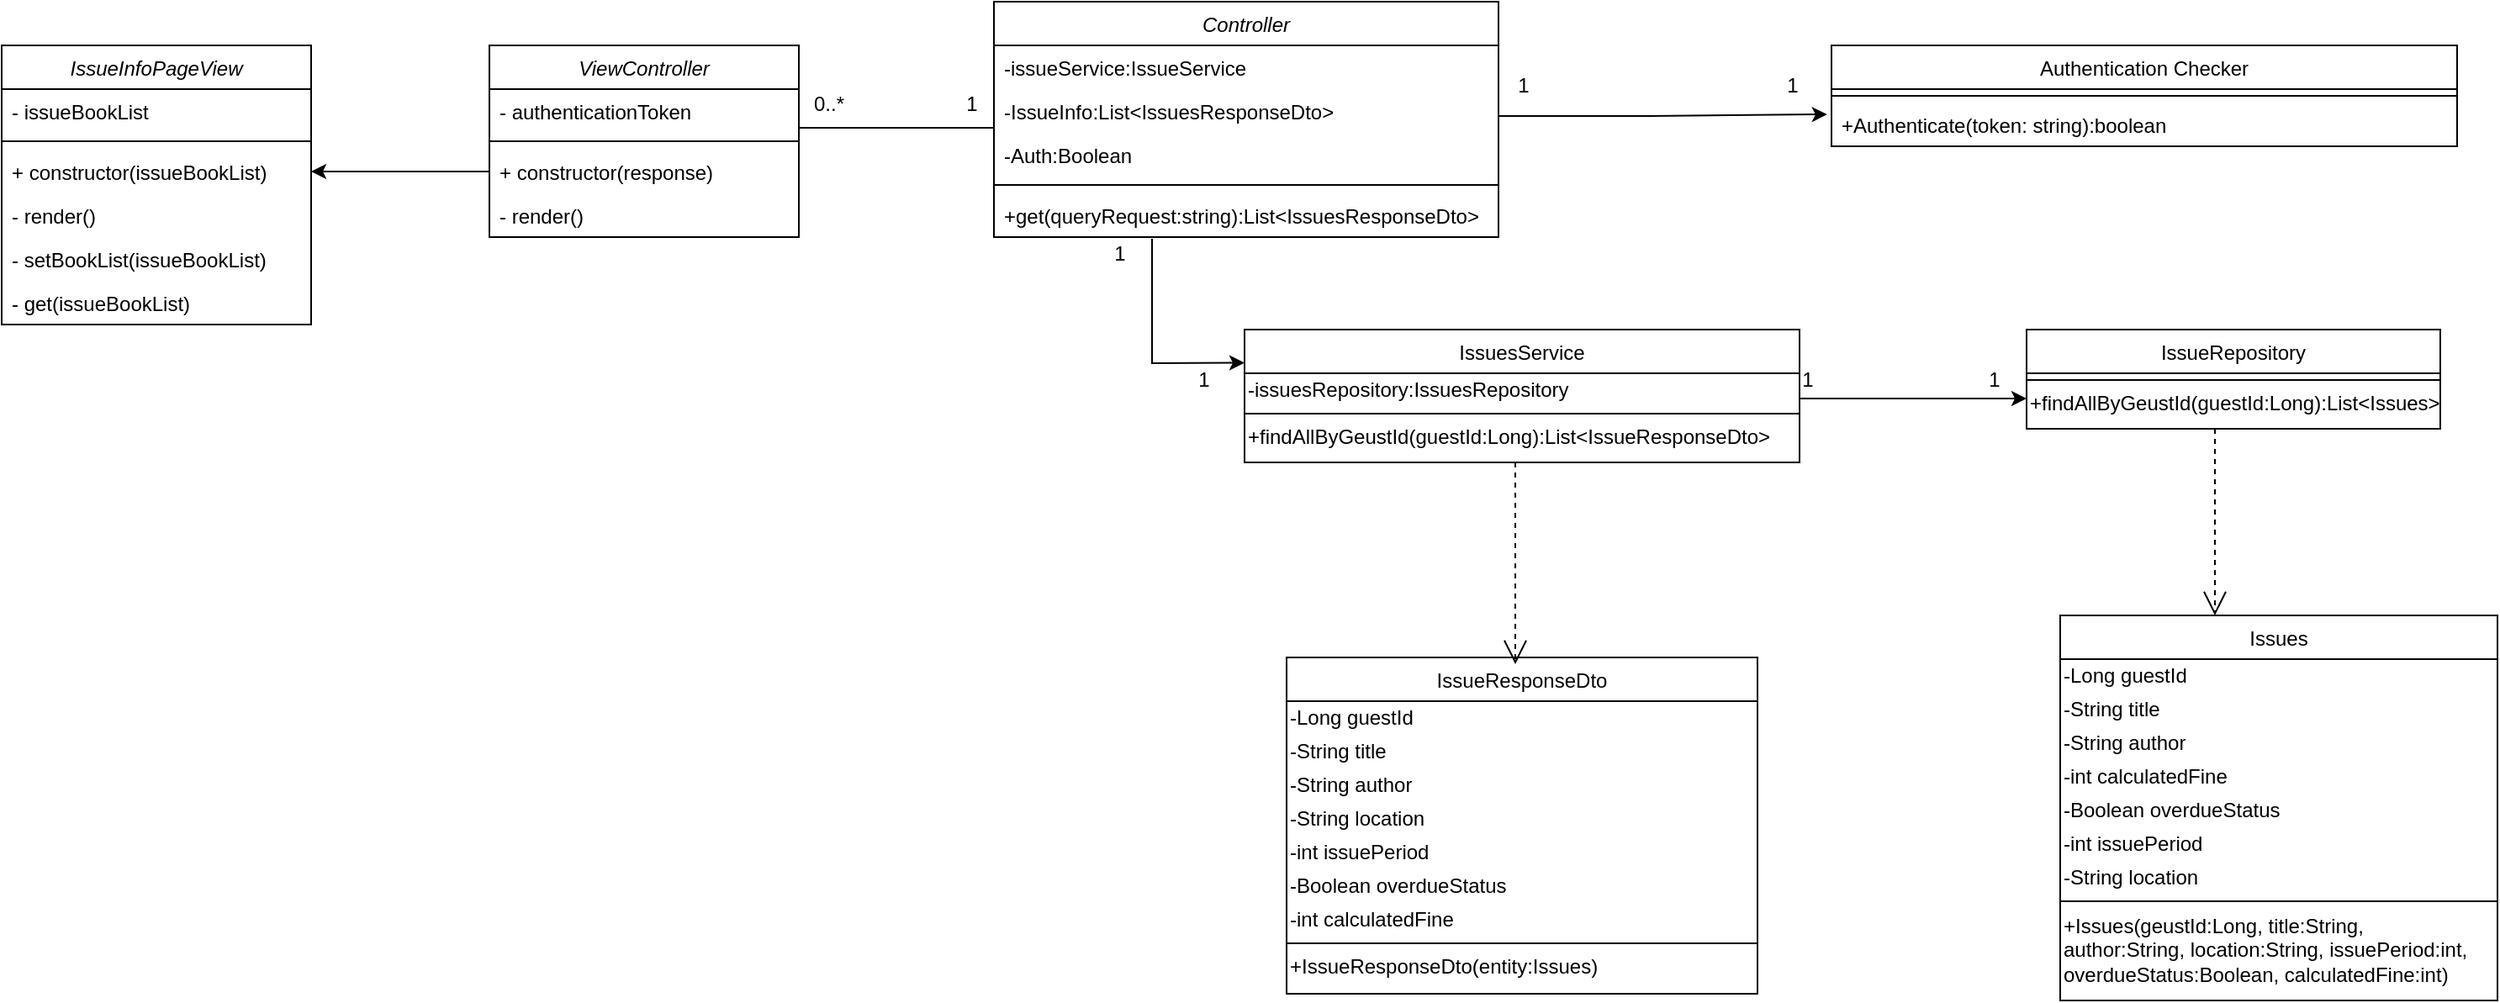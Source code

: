 <mxfile version="14.6.13" type="google"><diagram id="C5RBs43oDa-KdzZeNtuy" name="Page-1"><mxGraphModel dx="3427" dy="614" grid="1" gridSize="10" guides="1" tooltips="1" connect="1" arrows="1" fold="1" page="1" pageScale="1" pageWidth="827" pageHeight="1169" math="0" shadow="0"><root><mxCell id="WIyWlLk6GJQsqaUBKTNV-0"/><mxCell id="WIyWlLk6GJQsqaUBKTNV-1" parent="WIyWlLk6GJQsqaUBKTNV-0"/><mxCell id="1DBxbzMebl6FEYnaQOzT-3" value="Controller" style="swimlane;fontStyle=2;align=center;verticalAlign=top;childLayout=stackLayout;horizontal=1;startSize=26;horizontalStack=0;resizeParent=1;resizeLast=0;collapsible=1;marginBottom=0;rounded=0;shadow=0;strokeWidth=1;" parent="WIyWlLk6GJQsqaUBKTNV-1" vertex="1"><mxGeometry x="-1320" y="50" width="300" height="140" as="geometry"><mxRectangle x="230" y="140" width="160" height="26" as="alternateBounds"/></mxGeometry></mxCell><mxCell id="6YFj8Sn7V4J3rEWGGBN--41" value="-issueService:IssueService&#10;" style="text;align=left;verticalAlign=top;spacingLeft=4;spacingRight=4;overflow=hidden;rotatable=0;points=[[0,0.5],[1,0.5]];portConstraint=eastwest;" parent="1DBxbzMebl6FEYnaQOzT-3" vertex="1"><mxGeometry y="26" width="300" height="26" as="geometry"/></mxCell><mxCell id="1DBxbzMebl6FEYnaQOzT-4" value="-IssueInfo:List&lt;IssuesResponseDto&gt;&#10;" style="text;align=left;verticalAlign=top;spacingLeft=4;spacingRight=4;overflow=hidden;rotatable=0;points=[[0,0.5],[1,0.5]];portConstraint=eastwest;" parent="1DBxbzMebl6FEYnaQOzT-3" vertex="1"><mxGeometry y="52" width="300" height="26" as="geometry"/></mxCell><mxCell id="50R5PHZsZse6avCKkarc-0" value="-Auth:Boolean&#10;" style="text;align=left;verticalAlign=top;spacingLeft=4;spacingRight=4;overflow=hidden;rotatable=0;points=[[0,0.5],[1,0.5]];portConstraint=eastwest;" parent="1DBxbzMebl6FEYnaQOzT-3" vertex="1"><mxGeometry y="78" width="300" height="26" as="geometry"/></mxCell><mxCell id="1DBxbzMebl6FEYnaQOzT-6" value="" style="line;html=1;strokeWidth=1;align=left;verticalAlign=middle;spacingTop=-1;spacingLeft=3;spacingRight=3;rotatable=0;labelPosition=right;points=[];portConstraint=eastwest;" parent="1DBxbzMebl6FEYnaQOzT-3" vertex="1"><mxGeometry y="104" width="300" height="10" as="geometry"/></mxCell><mxCell id="1DBxbzMebl6FEYnaQOzT-7" value="+get(queryRequest:string):List&lt;IssuesResponseDto&gt;" style="text;align=left;verticalAlign=top;spacingLeft=4;spacingRight=4;overflow=hidden;rotatable=0;points=[[0,0.5],[1,0.5]];portConstraint=eastwest;" parent="1DBxbzMebl6FEYnaQOzT-3" vertex="1"><mxGeometry y="114" width="300" height="26" as="geometry"/></mxCell><mxCell id="6YFj8Sn7V4J3rEWGGBN--1" value="" style="line;strokeWidth=1;fillColor=none;align=left;verticalAlign=middle;spacingTop=-1;spacingLeft=3;spacingRight=3;rotatable=0;labelPosition=right;points=[];portConstraint=eastwest;" parent="WIyWlLk6GJQsqaUBKTNV-1" vertex="1"><mxGeometry x="-1436" y="121" width="116" height="8" as="geometry"/></mxCell><mxCell id="6YFj8Sn7V4J3rEWGGBN--2" value="1" style="text;html=1;strokeColor=none;fillColor=none;align=center;verticalAlign=middle;whiteSpace=wrap;rounded=0;" parent="WIyWlLk6GJQsqaUBKTNV-1" vertex="1"><mxGeometry x="-1343" y="101" width="20" height="20" as="geometry"/></mxCell><mxCell id="6YFj8Sn7V4J3rEWGGBN--3" value="0..*" style="text;html=1;strokeColor=none;fillColor=none;align=center;verticalAlign=middle;whiteSpace=wrap;rounded=0;" parent="WIyWlLk6GJQsqaUBKTNV-1" vertex="1"><mxGeometry x="-1433" y="101" width="30" height="20" as="geometry"/></mxCell><mxCell id="6YFj8Sn7V4J3rEWGGBN--4" value="IssueRepository" style="swimlane;fontStyle=0;align=center;verticalAlign=top;childLayout=stackLayout;horizontal=1;startSize=26;horizontalStack=0;resizeParent=1;resizeLast=0;collapsible=1;marginBottom=0;rounded=0;shadow=0;strokeWidth=1;" parent="WIyWlLk6GJQsqaUBKTNV-1" vertex="1"><mxGeometry x="-706" y="245" width="246" height="59" as="geometry"><mxRectangle x="340" y="380" width="170" height="26" as="alternateBounds"/></mxGeometry></mxCell><mxCell id="6YFj8Sn7V4J3rEWGGBN--5" value="" style="line;html=1;strokeWidth=1;align=left;verticalAlign=middle;spacingTop=-1;spacingLeft=3;spacingRight=3;rotatable=0;labelPosition=right;points=[];portConstraint=eastwest;" parent="6YFj8Sn7V4J3rEWGGBN--4" vertex="1"><mxGeometry y="26" width="246" height="8" as="geometry"/></mxCell><mxCell id="6YFj8Sn7V4J3rEWGGBN--40" value="+findAllByGeustId(guestId:Long):List&amp;lt;Issues&amp;gt;" style="text;html=1;align=left;verticalAlign=middle;resizable=0;points=[];autosize=1;strokeColor=none;" parent="6YFj8Sn7V4J3rEWGGBN--4" vertex="1"><mxGeometry y="34" width="246" height="20" as="geometry"/></mxCell><mxCell id="6YFj8Sn7V4J3rEWGGBN--6" value="" style="endArrow=classic;html=1;exitX=0.5;exitY=1;exitDx=0;exitDy=0;rounded=0;entryX=0;entryY=0.25;entryDx=0;entryDy=0;" parent="WIyWlLk6GJQsqaUBKTNV-1" target="6YFj8Sn7V4J3rEWGGBN--7" edge="1"><mxGeometry width="50" height="50" relative="1" as="geometry"><mxPoint x="-1226" y="191" as="sourcePoint"/><mxPoint x="-1101" y="404" as="targetPoint"/><Array as="points"><mxPoint x="-1226" y="265"/></Array></mxGeometry></mxCell><mxCell id="6YFj8Sn7V4J3rEWGGBN--7" value="IssuesService" style="swimlane;fontStyle=0;align=center;verticalAlign=top;childLayout=stackLayout;horizontal=1;startSize=26;horizontalStack=0;resizeParent=1;resizeLast=0;collapsible=1;marginBottom=0;rounded=0;shadow=0;strokeWidth=1;" parent="WIyWlLk6GJQsqaUBKTNV-1" vertex="1"><mxGeometry x="-1171" y="245" width="330" height="79" as="geometry"><mxRectangle x="340" y="380" width="170" height="26" as="alternateBounds"/></mxGeometry></mxCell><mxCell id="6YFj8Sn7V4J3rEWGGBN--8" value="-issuesRepository:IssuesRepository" style="text;html=1;align=left;verticalAlign=middle;resizable=0;points=[];autosize=1;strokeColor=none;" parent="6YFj8Sn7V4J3rEWGGBN--7" vertex="1"><mxGeometry y="26" width="330" height="20" as="geometry"/></mxCell><mxCell id="6YFj8Sn7V4J3rEWGGBN--9" value="" style="line;html=1;strokeWidth=1;align=left;verticalAlign=middle;spacingTop=-1;spacingLeft=3;spacingRight=3;rotatable=0;labelPosition=right;points=[];portConstraint=eastwest;" parent="6YFj8Sn7V4J3rEWGGBN--7" vertex="1"><mxGeometry y="46" width="330" height="8" as="geometry"/></mxCell><mxCell id="6YFj8Sn7V4J3rEWGGBN--10" value="+findAllByGeustId(guestId:Long):List&amp;lt;IssueResponseDto&amp;gt;" style="text;html=1;align=left;verticalAlign=middle;resizable=0;points=[];autosize=1;strokeColor=none;" parent="6YFj8Sn7V4J3rEWGGBN--7" vertex="1"><mxGeometry y="54" width="330" height="20" as="geometry"/></mxCell><mxCell id="6YFj8Sn7V4J3rEWGGBN--11" value="Issues" style="swimlane;fontStyle=0;align=center;verticalAlign=top;childLayout=stackLayout;horizontal=1;startSize=26;horizontalStack=0;resizeParent=1;resizeLast=0;collapsible=1;marginBottom=0;rounded=0;shadow=0;strokeWidth=1;" parent="WIyWlLk6GJQsqaUBKTNV-1" vertex="1"><mxGeometry x="-686" y="415" width="260" height="229" as="geometry"><mxRectangle x="340" y="380" width="170" height="26" as="alternateBounds"/></mxGeometry></mxCell><mxCell id="6YFj8Sn7V4J3rEWGGBN--12" value="-Long guestId" style="text;html=1;align=left;verticalAlign=middle;resizable=0;points=[];autosize=1;strokeColor=none;" parent="6YFj8Sn7V4J3rEWGGBN--11" vertex="1"><mxGeometry y="26" width="260" height="20" as="geometry"/></mxCell><mxCell id="6YFj8Sn7V4J3rEWGGBN--13" value="-String title&lt;span style=&quot;color: rgba(0 , 0 , 0 , 0) ; font-family: monospace ; font-size: 0px&quot;&gt;%3CmxGraphModel%3E%3Croot%3E%3CmxCell%20id%3D%220%22%2F%3E%3CmxCell%20id%3D%221%22%20parent%3D%220%22%2F%3E%3CmxCell%20id%3D%222%22%20value%3D%22%2B%22%20style%3D%22text%3Bhtml%3D1%3Balign%3Dleft%3BverticalAlign%3Dmiddle%3Bresizable%3D0%3Bpoints%3D%5B%5D%3Bautosize%3D1%3BstrokeColor%3Dnone%3B%22%20vertex%3D%221%22%20parent%3D%221%22%3E%3CmxGeometry%20x%3D%22730%22%20y%3D%22296%22%20width%3D%22180%22%20height%3D%2220%22%20as%3D%22geometry%22%2F%3E%3C%2FmxCell%3E%3C%2Froot%3E%3C%2FmxGraphModel%3E&lt;/span&gt;" style="text;html=1;align=left;verticalAlign=middle;resizable=0;points=[];autosize=1;strokeColor=none;" parent="6YFj8Sn7V4J3rEWGGBN--11" vertex="1"><mxGeometry y="46" width="260" height="20" as="geometry"/></mxCell><mxCell id="6YFj8Sn7V4J3rEWGGBN--14" value="-String author&lt;span style=&quot;color: rgba(0 , 0 , 0 , 0) ; font-family: monospace ; font-size: 0px&quot;&gt;%3CmxGraphModel%3E%3Croot%3E%3CmxCell%20id%3D%220%22%2F%3E%3CmxCell%20id%3D%221%22%20parent%3D%220%22%2F%3E%3CmxCell%20id%3D%222%22%20value%3D%22%2B%22%20style%3D%22text%3Bhtml%3D1%3Balign%3Dleft%3BverticalAlign%3Dmiddle%3Bresizable%3D0%3Bpoints%3D%5B%5D%3Bautosize%3D1%3BstrokeColor%3Dnone%3B%22%20vertex%3D%221%22%20parent%3D%221%22%3E%3CmxGeometry%20x%3D%22730%22%20y%3D%22296%22%20width%3D%22180%22%20height%3D%2220%22%20as%3D%22geometry%22%2F%3E%3C%2FmxCell%3E%3C%2Froot%3E%3C%2FmxGraphModel%3E&lt;/span&gt;" style="text;html=1;align=left;verticalAlign=middle;resizable=0;points=[];autosize=1;strokeColor=none;" parent="6YFj8Sn7V4J3rEWGGBN--11" vertex="1"><mxGeometry y="66" width="260" height="20" as="geometry"/></mxCell><mxCell id="6YFj8Sn7V4J3rEWGGBN--15" value="-int calculatedFine&lt;span style=&quot;color: rgba(0 , 0 , 0 , 0) ; font-family: monospace ; font-size: 0px&quot;&gt;3CmxGraphModel%3E%3Croot%3E%3CmxCell%20id%3D%220%22%2F%3E%3CmxCell%20id%3D%221%22%20parent%3D%220%22%2F%3E%3CmxCell%20id%3D%222%22%20value%3D%22%2B%22%20style%3D%22text%3Bhtml%3D1%3Balign%3Dleft%3BverticalAlign%3Dmiddle%3Bresizable%3D0%3Bpoints%3D%5B%5D%3Bautosize%3D1%3BstrokeColor%3Dnone%3B%22%20vertex%3D%221%22%20parent%3D%221%22%3E%3CmxGeometry%20x%3D%22730%22%20y%3D%22296%22%20width%3D%22180%22%20height%3D%2220%22%20as%3D%22geometry%22%2F%3E%3C%2FmxCell%3E%3C%2Froot%3E%3C%2FmxGraphModel%3E&lt;/span&gt;" style="text;html=1;align=left;verticalAlign=middle;resizable=0;points=[];autosize=1;strokeColor=none;" parent="6YFj8Sn7V4J3rEWGGBN--11" vertex="1"><mxGeometry y="86" width="260" height="20" as="geometry"/></mxCell><mxCell id="6YFj8Sn7V4J3rEWGGBN--16" value="-Boolean overdueStatus&lt;span style=&quot;color: rgba(0 , 0 , 0 , 0) ; font-family: monospace ; font-size: 0px&quot;&gt;%3CmxGraphModel%3E%3Croot%3E%3CmxCell%20id%3D%220%22%2F%3E%3CmxCell%20id%3D%221%22%20parent%3D%220%22%2F%3E%3CmxCell%20id%3D%222%22%20value%3D%22%2B%22%20style%3D%22text%3Bhtml%3D1%3Balign%3Dleft%3BverticalAlign%3Dmiddle%3Bresizable%3D0%3Bpoints%3D%5B%5D%3Bautosize%3D1%3BstrokeColor%3Dnone%3B%22%20vertex%3D%221%22%20parent%3D%221%22%3E%3CmxGeometry%20x%3D%22730%22%20y%3D%22296%22%20width%3D%22180%22%20height%3D%2220%22%20as%3D%22geometry%22%2F%3E%3C%2FmxCell%3E%3C%2Froot%3E%3C%2FmxGraphModel%3E&lt;/span&gt;" style="text;html=1;align=left;verticalAlign=middle;resizable=0;points=[];autosize=1;strokeColor=none;" parent="6YFj8Sn7V4J3rEWGGBN--11" vertex="1"><mxGeometry y="106" width="260" height="20" as="geometry"/></mxCell><mxCell id="6YFj8Sn7V4J3rEWGGBN--17" value="-int issuePeriod&lt;span style=&quot;color: rgba(0 , 0 , 0 , 0) ; font-family: monospace ; font-size: 0px&quot;&gt;mxGraphModel%3E%3Croot%3E%3CmxCell%20id%3D%220%22%2F%3E%3CmxCell%20id%3D%221%22%20parent%3D%220%22%2F%3E%3CmxCell%20id%3D%222%22%20value%3D%22%2B%22%20style%3D%22text%3Bhtml%3D1%3Balign%3Dleft%3BverticalAlign%3Dmiddle%3Bresizable%3D0%3Bpoints%3D%5B%5D%3Bautosize%3D1%3BstrokeColor%3Dnone%3B%22%20vertex%3D%221%22%20parent%3D%221%22%3E%3CmxGeometry%20x%3D%22730%22%20y%3D%22296%22%20width%3D%22180%22%20height%3D%2220%22%20as%3D%22geometry%22%2F%3E%3C%2FmxCell%3E%3C%2Froot%3E%3C%2FmxGraphModel&lt;/span&gt;" style="text;html=1;align=left;verticalAlign=middle;resizable=0;points=[];autosize=1;strokeColor=none;" parent="6YFj8Sn7V4J3rEWGGBN--11" vertex="1"><mxGeometry y="126" width="260" height="20" as="geometry"/></mxCell><mxCell id="6YFj8Sn7V4J3rEWGGBN--18" value="-String location&lt;span style=&quot;color: rgba(0 , 0 , 0 , 0) ; font-family: monospace ; font-size: 0px&quot;&gt;%3E%3Croot%3E%3CmxCell%20id%3D%220%22%2F%3E%3CmxCell%20id%3D%221%22%20parent%3D%220%22%2F%3E%3CmxCell%20id%3D%222%22%20value%3D%22%2B%22%20style%3D%22text%3Bhtml%3D1%3Balign%3Dleft%3BverticalAlign%3Dmiddle%3Bresizable%3D0%3Bpoints%3D%5B%5D%3Bautosize%3D1%3BstrokeColor%3Dnone%3B%22%20vertex%3D%221%22%20parent%3D%221%22%3E%3CmxGeometry%20x%3D%22730%22%20y%3D%22296%22%20width%3D%22180%22%20height%3D%2220%22%20as%3D%22geometry%22%2F%3E%3C%2FmxCell%3E%3C%2Froot%3E%3C%2FmxGraphModel&lt;/span&gt;" style="text;html=1;align=left;verticalAlign=middle;resizable=0;points=[];autosize=1;strokeColor=none;" parent="6YFj8Sn7V4J3rEWGGBN--11" vertex="1"><mxGeometry y="146" width="260" height="20" as="geometry"/></mxCell><mxCell id="6YFj8Sn7V4J3rEWGGBN--19" value="" style="line;html=1;strokeWidth=1;align=left;verticalAlign=middle;spacingTop=-1;spacingLeft=3;spacingRight=3;rotatable=0;labelPosition=right;points=[];portConstraint=eastwest;" parent="6YFj8Sn7V4J3rEWGGBN--11" vertex="1"><mxGeometry y="166" width="260" height="8" as="geometry"/></mxCell><mxCell id="6YFj8Sn7V4J3rEWGGBN--20" value="+Issues(geustId:Long, title:String,&lt;br&gt;author:String, location:String, issuePeriod:int,&lt;br&gt;overdueStatus:Boolean, calculatedFine:int)" style="text;html=1;align=left;verticalAlign=middle;resizable=0;points=[];autosize=1;strokeColor=none;" parent="6YFj8Sn7V4J3rEWGGBN--11" vertex="1"><mxGeometry y="174" width="260" height="50" as="geometry"/></mxCell><mxCell id="6YFj8Sn7V4J3rEWGGBN--21" value="IssueResponseDto" style="swimlane;fontStyle=0;align=center;verticalAlign=top;childLayout=stackLayout;horizontal=1;startSize=26;horizontalStack=0;resizeParent=1;resizeLast=0;collapsible=1;marginBottom=0;rounded=0;shadow=0;strokeWidth=1;" parent="WIyWlLk6GJQsqaUBKTNV-1" vertex="1"><mxGeometry x="-1146" y="440" width="280" height="200" as="geometry"><mxRectangle x="340" y="380" width="170" height="26" as="alternateBounds"/></mxGeometry></mxCell><mxCell id="6YFj8Sn7V4J3rEWGGBN--22" value="-Long guestId" style="text;html=1;align=left;verticalAlign=middle;resizable=0;points=[];autosize=1;strokeColor=none;" parent="6YFj8Sn7V4J3rEWGGBN--21" vertex="1"><mxGeometry y="26" width="280" height="20" as="geometry"/></mxCell><mxCell id="6YFj8Sn7V4J3rEWGGBN--23" value="-String title&lt;span style=&quot;color: rgba(0 , 0 , 0 , 0) ; font-family: monospace ; font-size: 0px&quot;&gt;%3CmxGraphModel%3E%3Croot%3E%3CmxCell%20id%3D%220%22%2F%3E%3CmxCell%20id%3D%221%22%20parent%3D%220%22%2F%3E%3CmxCell%20id%3D%222%22%20value%3D%22%2B%22%20style%3D%22text%3Bhtml%3D1%3Balign%3Dleft%3BverticalAlign%3Dmiddle%3Bresizable%3D0%3Bpoints%3D%5B%5D%3Bautosize%3D1%3BstrokeColor%3Dnone%3B%22%20vertex%3D%221%22%20parent%3D%221%22%3E%3CmxGeometry%20x%3D%22730%22%20y%3D%22296%22%20width%3D%22180%22%20height%3D%2220%22%20as%3D%22geometry%22%2F%3E%3C%2FmxCell%3E%3C%2Froot%3E%3C%2FmxGraphModel%3E&lt;/span&gt;" style="text;html=1;align=left;verticalAlign=middle;resizable=0;points=[];autosize=1;strokeColor=none;" parent="6YFj8Sn7V4J3rEWGGBN--21" vertex="1"><mxGeometry y="46" width="280" height="20" as="geometry"/></mxCell><mxCell id="6YFj8Sn7V4J3rEWGGBN--24" value="-String author&lt;span style=&quot;color: rgba(0 , 0 , 0 , 0) ; font-family: monospace ; font-size: 0px&quot;&gt;%3CmxGraphModel%3E%3Croot%3E%3CmxCell%20id%3D%220%22%2F%3E%3CmxCell%20id%3D%221%22%20parent%3D%220%22%2F%3E%3CmxCell%20id%3D%222%22%20value%3D%22%2B%22%20style%3D%22text%3Bhtml%3D1%3Balign%3Dleft%3BverticalAlign%3Dmiddle%3Bresizable%3D0%3Bpoints%3D%5B%5D%3Bautosize%3D1%3BstrokeColor%3Dnone%3B%22%20vertex%3D%221%22%20parent%3D%221%22%3E%3CmxGeometry%20x%3D%22730%22%20y%3D%22296%22%20width%3D%22180%22%20height%3D%2220%22%20as%3D%22geometry%22%2F%3E%3C%2FmxCell%3E%3C%2Froot%3E%3C%2FmxGraphModel%3E&lt;/span&gt;" style="text;html=1;align=left;verticalAlign=middle;resizable=0;points=[];autosize=1;strokeColor=none;" parent="6YFj8Sn7V4J3rEWGGBN--21" vertex="1"><mxGeometry y="66" width="280" height="20" as="geometry"/></mxCell><mxCell id="6YFj8Sn7V4J3rEWGGBN--25" value="-String location&lt;span style=&quot;color: rgba(0 , 0 , 0 , 0) ; font-family: monospace ; font-size: 0px&quot;&gt;%3E%3Croot%3E%3CmxCell%20id%3D%220%22%2F%3E%3CmxCell%20id%3D%221%22%20parent%3D%220%22%2F%3E%3CmxCell%20id%3D%222%22%20value%3D%22%2B%22%20style%3D%22text%3Bhtml%3D1%3Balign%3Dleft%3BverticalAlign%3Dmiddle%3Bresizable%3D0%3Bpoints%3D%5B%5D%3Bautosize%3D1%3BstrokeColor%3Dnone%3B%22%20vertex%3D%221%22%20parent%3D%221%22%3E%3CmxGeometry%20x%3D%22730%22%20y%3D%22296%22%20width%3D%22180%22%20height%3D%2220%22%20as%3D%22geometry%22%2F%3E%3C%2FmxCell%3E%3C%2Froot%3E%3C%2FmxGraphModel&lt;/span&gt;" style="text;html=1;align=left;verticalAlign=middle;resizable=0;points=[];autosize=1;strokeColor=none;" parent="6YFj8Sn7V4J3rEWGGBN--21" vertex="1"><mxGeometry y="86" width="280" height="20" as="geometry"/></mxCell><mxCell id="6YFj8Sn7V4J3rEWGGBN--26" value="-int issuePeriod&lt;span style=&quot;color: rgba(0 , 0 , 0 , 0) ; font-family: monospace ; font-size: 0px&quot;&gt;mxGraphModel%3E%3Croot%3E%3CmxCell%20id%3D%220%22%2F%3E%3CmxCell%20id%3D%221%22%20parent%3D%220%22%2F%3E%3CmxCell%20id%3D%222%22%20value%3D%22%2B%22%20style%3D%22text%3Bhtml%3D1%3Balign%3Dleft%3BverticalAlign%3Dmiddle%3Bresizable%3D0%3Bpoints%3D%5B%5D%3Bautosize%3D1%3BstrokeColor%3Dnone%3B%22%20vertex%3D%221%22%20parent%3D%221%22%3E%3CmxGeometry%20x%3D%22730%22%20y%3D%22296%22%20width%3D%22180%22%20height%3D%2220%22%20as%3D%22geometry%22%2F%3E%3C%2FmxCell%3E%3C%2Froot%3E%3C%2FmxGraphModel&lt;/span&gt;" style="text;html=1;align=left;verticalAlign=middle;resizable=0;points=[];autosize=1;strokeColor=none;" parent="6YFj8Sn7V4J3rEWGGBN--21" vertex="1"><mxGeometry y="106" width="280" height="20" as="geometry"/></mxCell><mxCell id="6YFj8Sn7V4J3rEWGGBN--27" value="-Boolean overdueStatus&lt;span style=&quot;color: rgba(0 , 0 , 0 , 0) ; font-family: monospace ; font-size: 0px&quot;&gt;%3CmxGraphModel%3E%3Croot%3E%3CmxCell%20id%3D%220%22%2F%3E%3CmxCell%20id%3D%221%22%20parent%3D%220%22%2F%3E%3CmxCell%20id%3D%222%22%20value%3D%22%2B%22%20style%3D%22text%3Bhtml%3D1%3Balign%3Dleft%3BverticalAlign%3Dmiddle%3Bresizable%3D0%3Bpoints%3D%5B%5D%3Bautosize%3D1%3BstrokeColor%3Dnone%3B%22%20vertex%3D%221%22%20parent%3D%221%22%3E%3CmxGeometry%20x%3D%22730%22%20y%3D%22296%22%20width%3D%22180%22%20height%3D%2220%22%20as%3D%22geometry%22%2F%3E%3C%2FmxCell%3E%3C%2Froot%3E%3C%2FmxGraphModel%3E&lt;/span&gt;" style="text;html=1;align=left;verticalAlign=middle;resizable=0;points=[];autosize=1;strokeColor=none;" parent="6YFj8Sn7V4J3rEWGGBN--21" vertex="1"><mxGeometry y="126" width="280" height="20" as="geometry"/></mxCell><mxCell id="6YFj8Sn7V4J3rEWGGBN--28" value="-int calculatedFine&lt;span style=&quot;color: rgba(0 , 0 , 0 , 0) ; font-family: monospace ; font-size: 0px&quot;&gt;3CmxGraphModel%3E%3Croot%3E%3CmxCell%20id%3D%220%22%2F%3E%3CmxCell%20id%3D%221%22%20parent%3D%220%22%2F%3E%3CmxCell%20id%3D%222%22%20value%3D%22%2B%22%20style%3D%22text%3Bhtml%3D1%3Balign%3Dleft%3BverticalAlign%3Dmiddle%3Bresizable%3D0%3Bpoints%3D%5B%5D%3Bautosize%3D1%3BstrokeColor%3Dnone%3B%22%20vertex%3D%221%22%20parent%3D%221%22%3E%3CmxGeometry%20x%3D%22730%22%20y%3D%22296%22%20width%3D%22180%22%20height%3D%2220%22%20as%3D%22geometry%22%2F%3E%3C%2FmxCell%3E%3C%2Froot%3E%3C%2FmxGraphModel%3E&lt;/span&gt;" style="text;html=1;align=left;verticalAlign=middle;resizable=0;points=[];autosize=1;strokeColor=none;" parent="6YFj8Sn7V4J3rEWGGBN--21" vertex="1"><mxGeometry y="146" width="280" height="20" as="geometry"/></mxCell><mxCell id="6YFj8Sn7V4J3rEWGGBN--29" value="" style="line;html=1;strokeWidth=1;align=left;verticalAlign=middle;spacingTop=-1;spacingLeft=3;spacingRight=3;rotatable=0;labelPosition=right;points=[];portConstraint=eastwest;" parent="6YFj8Sn7V4J3rEWGGBN--21" vertex="1"><mxGeometry y="166" width="280" height="8" as="geometry"/></mxCell><mxCell id="6YFj8Sn7V4J3rEWGGBN--39" value="+IssueResponseDto(entity:Issues)" style="text;html=1;align=left;verticalAlign=middle;resizable=0;points=[];autosize=1;strokeColor=none;" parent="6YFj8Sn7V4J3rEWGGBN--21" vertex="1"><mxGeometry y="174" width="280" height="20" as="geometry"/></mxCell><mxCell id="6YFj8Sn7V4J3rEWGGBN--32" value="" style="endArrow=open;endSize=12;dashed=1;html=1;rounded=0;" parent="WIyWlLk6GJQsqaUBKTNV-1" edge="1"><mxGeometry x="-1" y="-106" width="160" relative="1" as="geometry"><mxPoint x="-1010" y="324" as="sourcePoint"/><mxPoint x="-1010" y="444" as="targetPoint"/><Array as="points"/><mxPoint x="-10" y="-22" as="offset"/></mxGeometry></mxCell><mxCell id="6YFj8Sn7V4J3rEWGGBN--33" value="" style="endArrow=open;endSize=12;dashed=1;html=1;rounded=0;" parent="WIyWlLk6GJQsqaUBKTNV-1" edge="1"><mxGeometry x="-1" y="-106" width="160" relative="1" as="geometry"><mxPoint x="-594" y="304" as="sourcePoint"/><mxPoint x="-594" y="415" as="targetPoint"/><Array as="points"/><mxPoint x="-10" y="-22" as="offset"/></mxGeometry></mxCell><mxCell id="6YFj8Sn7V4J3rEWGGBN--34" value="" style="endArrow=classic;html=1;exitX=1;exitY=0.75;exitDx=0;exitDy=0;rounded=0;exitPerimeter=0;entryX=0;entryY=0.35;entryDx=0;entryDy=0;entryPerimeter=0;" parent="WIyWlLk6GJQsqaUBKTNV-1" source="6YFj8Sn7V4J3rEWGGBN--8" edge="1"><mxGeometry width="50" height="50" relative="1" as="geometry"><mxPoint x="-811" y="275" as="sourcePoint"/><mxPoint x="-706" y="286" as="targetPoint"/><Array as="points"/></mxGeometry></mxCell><mxCell id="6YFj8Sn7V4J3rEWGGBN--35" value="1" style="text;html=1;strokeColor=none;fillColor=none;align=center;verticalAlign=middle;whiteSpace=wrap;rounded=0;" parent="WIyWlLk6GJQsqaUBKTNV-1" vertex="1"><mxGeometry x="-1260" y="190" width="30" height="20" as="geometry"/></mxCell><mxCell id="6YFj8Sn7V4J3rEWGGBN--36" value="1" style="text;html=1;strokeColor=none;fillColor=none;align=center;verticalAlign=middle;whiteSpace=wrap;rounded=0;" parent="WIyWlLk6GJQsqaUBKTNV-1" vertex="1"><mxGeometry x="-1210" y="264.5" width="30" height="20" as="geometry"/></mxCell><mxCell id="6YFj8Sn7V4J3rEWGGBN--37" value="1" style="text;html=1;strokeColor=none;fillColor=none;align=center;verticalAlign=middle;whiteSpace=wrap;rounded=0;" parent="WIyWlLk6GJQsqaUBKTNV-1" vertex="1"><mxGeometry x="-851" y="264.5" width="30" height="20" as="geometry"/></mxCell><mxCell id="6YFj8Sn7V4J3rEWGGBN--38" value="1" style="text;html=1;strokeColor=none;fillColor=none;align=center;verticalAlign=middle;whiteSpace=wrap;rounded=0;" parent="WIyWlLk6GJQsqaUBKTNV-1" vertex="1"><mxGeometry x="-740" y="264.5" width="30" height="20" as="geometry"/></mxCell><mxCell id="GGblhygRaLxZIakyVE5r-1" value="ViewController" style="swimlane;fontStyle=2;align=center;verticalAlign=top;childLayout=stackLayout;horizontal=1;startSize=26;horizontalStack=0;resizeParent=1;resizeLast=0;collapsible=1;marginBottom=0;rounded=0;shadow=0;strokeWidth=1;" parent="WIyWlLk6GJQsqaUBKTNV-1" vertex="1"><mxGeometry x="-1620" y="76" width="184" height="114" as="geometry"><mxRectangle x="230" y="140" width="160" height="26" as="alternateBounds"/></mxGeometry></mxCell><mxCell id="GGblhygRaLxZIakyVE5r-2" value="- authenticationToken" style="text;align=left;verticalAlign=top;spacingLeft=4;spacingRight=4;overflow=hidden;rotatable=0;points=[[0,0.5],[1,0.5]];portConstraint=eastwest;" parent="GGblhygRaLxZIakyVE5r-1" vertex="1"><mxGeometry y="26" width="184" height="26" as="geometry"/></mxCell><mxCell id="GGblhygRaLxZIakyVE5r-3" value="" style="line;html=1;strokeWidth=1;align=left;verticalAlign=middle;spacingTop=-1;spacingLeft=3;spacingRight=3;rotatable=0;labelPosition=right;points=[];portConstraint=eastwest;" parent="GGblhygRaLxZIakyVE5r-1" vertex="1"><mxGeometry y="52" width="184" height="10" as="geometry"/></mxCell><mxCell id="GGblhygRaLxZIakyVE5r-4" value="+ constructor(response)" style="text;align=left;verticalAlign=top;spacingLeft=4;spacingRight=4;overflow=hidden;rotatable=0;points=[[0,0.5],[1,0.5]];portConstraint=eastwest;" parent="GGblhygRaLxZIakyVE5r-1" vertex="1"><mxGeometry y="62" width="184" height="26" as="geometry"/></mxCell><mxCell id="GGblhygRaLxZIakyVE5r-5" value="- render()" style="text;align=left;verticalAlign=top;spacingLeft=4;spacingRight=4;overflow=hidden;rotatable=0;points=[[0,0.5],[1,0.5]];portConstraint=eastwest;" parent="GGblhygRaLxZIakyVE5r-1" vertex="1"><mxGeometry y="88" width="184" height="26" as="geometry"/></mxCell><mxCell id="GGblhygRaLxZIakyVE5r-6" value="IssueInfoPageView" style="swimlane;fontStyle=2;align=center;verticalAlign=top;childLayout=stackLayout;horizontal=1;startSize=26;horizontalStack=0;resizeParent=1;resizeLast=0;collapsible=1;marginBottom=0;rounded=0;shadow=0;strokeWidth=1;" parent="WIyWlLk6GJQsqaUBKTNV-1" vertex="1"><mxGeometry x="-1910" y="76" width="184" height="166" as="geometry"><mxRectangle x="230" y="140" width="160" height="26" as="alternateBounds"/></mxGeometry></mxCell><mxCell id="GGblhygRaLxZIakyVE5r-7" value="- issueBookList" style="text;align=left;verticalAlign=top;spacingLeft=4;spacingRight=4;overflow=hidden;rotatable=0;points=[[0,0.5],[1,0.5]];portConstraint=eastwest;" parent="GGblhygRaLxZIakyVE5r-6" vertex="1"><mxGeometry y="26" width="184" height="26" as="geometry"/></mxCell><mxCell id="GGblhygRaLxZIakyVE5r-8" value="" style="line;html=1;strokeWidth=1;align=left;verticalAlign=middle;spacingTop=-1;spacingLeft=3;spacingRight=3;rotatable=0;labelPosition=right;points=[];portConstraint=eastwest;" parent="GGblhygRaLxZIakyVE5r-6" vertex="1"><mxGeometry y="52" width="184" height="10" as="geometry"/></mxCell><mxCell id="GGblhygRaLxZIakyVE5r-9" value="+ constructor(issueBookList)" style="text;align=left;verticalAlign=top;spacingLeft=4;spacingRight=4;overflow=hidden;rotatable=0;points=[[0,0.5],[1,0.5]];portConstraint=eastwest;" parent="GGblhygRaLxZIakyVE5r-6" vertex="1"><mxGeometry y="62" width="184" height="26" as="geometry"/></mxCell><mxCell id="GGblhygRaLxZIakyVE5r-10" value="- render()" style="text;align=left;verticalAlign=top;spacingLeft=4;spacingRight=4;overflow=hidden;rotatable=0;points=[[0,0.5],[1,0.5]];portConstraint=eastwest;" parent="GGblhygRaLxZIakyVE5r-6" vertex="1"><mxGeometry y="88" width="184" height="26" as="geometry"/></mxCell><mxCell id="GGblhygRaLxZIakyVE5r-11" value="- setBookList(issueBookList)" style="text;align=left;verticalAlign=top;spacingLeft=4;spacingRight=4;overflow=hidden;rotatable=0;points=[[0,0.5],[1,0.5]];portConstraint=eastwest;" parent="GGblhygRaLxZIakyVE5r-6" vertex="1"><mxGeometry y="114" width="184" height="26" as="geometry"/></mxCell><mxCell id="GGblhygRaLxZIakyVE5r-12" value="- get(issueBookList)" style="text;align=left;verticalAlign=top;spacingLeft=4;spacingRight=4;overflow=hidden;rotatable=0;points=[[0,0.5],[1,0.5]];portConstraint=eastwest;" parent="GGblhygRaLxZIakyVE5r-6" vertex="1"><mxGeometry y="140" width="184" height="26" as="geometry"/></mxCell><mxCell id="GGblhygRaLxZIakyVE5r-19" style="edgeStyle=orthogonalEdgeStyle;rounded=0;orthogonalLoop=1;jettySize=auto;html=1;entryX=1;entryY=0.5;entryDx=0;entryDy=0;" parent="WIyWlLk6GJQsqaUBKTNV-1" source="GGblhygRaLxZIakyVE5r-4" target="GGblhygRaLxZIakyVE5r-9" edge="1"><mxGeometry relative="1" as="geometry"/></mxCell><mxCell id="50R5PHZsZse6avCKkarc-1" value="Authentication Checker" style="swimlane;fontStyle=0;align=center;verticalAlign=top;childLayout=stackLayout;horizontal=1;startSize=26;horizontalStack=0;resizeParent=1;resizeLast=0;collapsible=1;marginBottom=0;rounded=0;shadow=0;strokeWidth=1;" parent="WIyWlLk6GJQsqaUBKTNV-1" vertex="1"><mxGeometry x="-822" y="76" width="372" height="60" as="geometry"><mxRectangle x="550" y="140" width="160" height="26" as="alternateBounds"/></mxGeometry></mxCell><mxCell id="50R5PHZsZse6avCKkarc-2" value="" style="line;html=1;strokeWidth=1;align=left;verticalAlign=middle;spacingTop=-1;spacingLeft=3;spacingRight=3;rotatable=0;labelPosition=right;points=[];portConstraint=eastwest;" parent="50R5PHZsZse6avCKkarc-1" vertex="1"><mxGeometry y="26" width="372" height="8" as="geometry"/></mxCell><mxCell id="50R5PHZsZse6avCKkarc-3" value="+Authenticate(token: string):boolean" style="text;align=left;verticalAlign=top;spacingLeft=4;spacingRight=4;overflow=hidden;rotatable=0;points=[[0,0.5],[1,0.5]];portConstraint=eastwest;" parent="50R5PHZsZse6avCKkarc-1" vertex="1"><mxGeometry y="34" width="372" height="26" as="geometry"/></mxCell><mxCell id="50R5PHZsZse6avCKkarc-4" value="" style="endArrow=classic;html=1;rounded=0;entryX=-0.007;entryY=0.269;entryDx=0;entryDy=0;entryPerimeter=0;" parent="WIyWlLk6GJQsqaUBKTNV-1" target="50R5PHZsZse6avCKkarc-3" edge="1"><mxGeometry width="50" height="50" relative="1" as="geometry"><mxPoint x="-1020" y="118" as="sourcePoint"/><mxPoint x="-870" y="118" as="targetPoint"/><Array as="points"><mxPoint x="-930" y="118"/></Array></mxGeometry></mxCell><mxCell id="50R5PHZsZse6avCKkarc-5" value="1" style="text;html=1;strokeColor=none;fillColor=none;align=center;verticalAlign=middle;whiteSpace=wrap;rounded=0;" parent="WIyWlLk6GJQsqaUBKTNV-1" vertex="1"><mxGeometry x="-1020" y="90" width="30" height="20" as="geometry"/></mxCell><mxCell id="50R5PHZsZse6avCKkarc-6" value="1" style="text;html=1;strokeColor=none;fillColor=none;align=center;verticalAlign=middle;whiteSpace=wrap;rounded=0;" parent="WIyWlLk6GJQsqaUBKTNV-1" vertex="1"><mxGeometry x="-860" y="90" width="30" height="20" as="geometry"/></mxCell></root></mxGraphModel></diagram></mxfile>